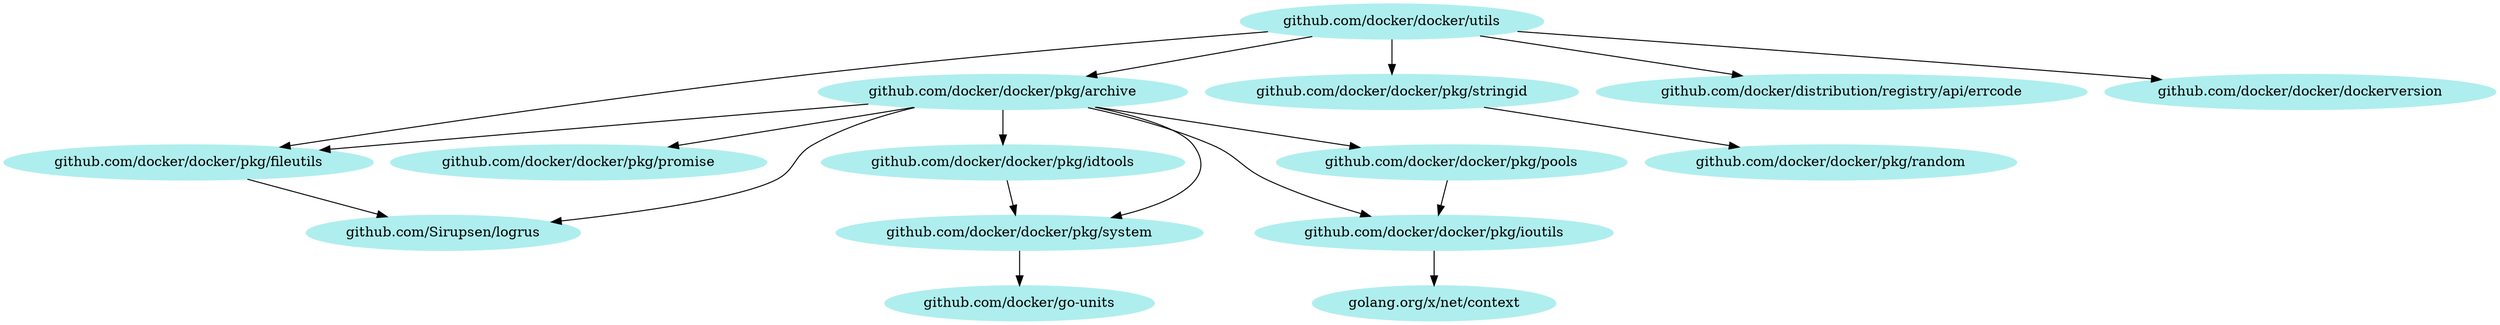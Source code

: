 digraph godep {
0 [label="github.com/docker/docker/pkg/promise" style="filled" color="paleturquoise"];
1 [label="github.com/docker/docker/pkg/archive" style="filled" color="paleturquoise"];
1 -> 2;
1 -> 3;
1 -> 4;
1 -> 5;
1 -> 6;
1 -> 0;
1 -> 7;
8 [label="github.com/docker/go-units" style="filled" color="paleturquoise"];
9 [label="golang.org/x/net/context" style="filled" color="paleturquoise"];
10 [label="github.com/docker/docker/pkg/stringid" style="filled" color="paleturquoise"];
10 -> 11;
2 [label="github.com/Sirupsen/logrus" style="filled" color="paleturquoise"];
7 [label="github.com/docker/docker/pkg/system" style="filled" color="paleturquoise"];
7 -> 8;
12 [label="github.com/docker/distribution/registry/api/errcode" style="filled" color="paleturquoise"];
13 [label="github.com/docker/docker/dockerversion" style="filled" color="paleturquoise"];
3 [label="github.com/docker/docker/pkg/fileutils" style="filled" color="paleturquoise"];
3 -> 2;
4 [label="github.com/docker/docker/pkg/idtools" style="filled" color="paleturquoise"];
4 -> 7;
5 [label="github.com/docker/docker/pkg/ioutils" style="filled" color="paleturquoise"];
5 -> 9;
6 [label="github.com/docker/docker/pkg/pools" style="filled" color="paleturquoise"];
6 -> 5;
11 [label="github.com/docker/docker/pkg/random" style="filled" color="paleturquoise"];
14 [label="github.com/docker/docker/utils" style="filled" color="paleturquoise"];
14 -> 12;
14 -> 13;
14 -> 1;
14 -> 3;
14 -> 10;
}
